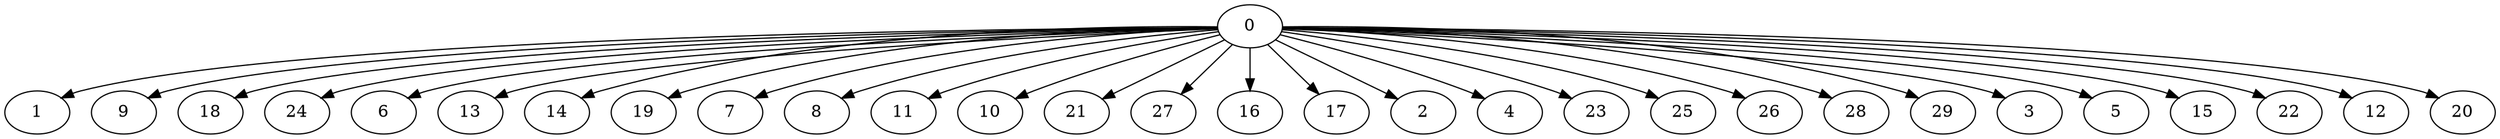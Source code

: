 digraph "Fork_Nodes_30_CCR_1.01_WeightType_Random#1_Homogeneous-2" {
0 [Weight=10];
1 [Weight=10];
9 [Weight=10];
18 [Weight=10];
24 [Weight=10];
6 [Weight=9];
13 [Weight=9];
14 [Weight=9];
19 [Weight=9];
7 [Weight=8];
8 [Weight=8];
11 [Weight=8];
10 [Weight=7];
21 [Weight=7];
27 [Weight=7];
16 [Weight=5];
17 [Weight=5];
2 [Weight=4];
4 [Weight=4];
23 [Weight=4];
25 [Weight=4];
26 [Weight=4];
28 [Weight=4];
29 [Weight=4];
3 [Weight=3];
5 [Weight=3];
15 [Weight=3];
22 [Weight=3];
12 [Weight=2];
20 [Weight=2];
0 -> 14 [Weight=10];
0 -> 29 [Weight=2];
0 -> 7 [Weight=5];
0 -> 11 [Weight=2];
0 -> 13 [Weight=11];
0 -> 22 [Weight=7];
0 -> 28 [Weight=6];
0 -> 24 [Weight=7];
0 -> 8 [Weight=10];
0 -> 27 [Weight=4];
0 -> 19 [Weight=5];
0 -> 1 [Weight=8];
0 -> 25 [Weight=2];
0 -> 12 [Weight=4];
0 -> 17 [Weight=10];
0 -> 5 [Weight=2];
0 -> 20 [Weight=11];
0 -> 3 [Weight=8];
0 -> 16 [Weight=7];
0 -> 4 [Weight=5];
0 -> 26 [Weight=4];
0 -> 18 [Weight=4];
0 -> 10 [Weight=11];
0 -> 6 [Weight=10];
0 -> 9 [Weight=6];
0 -> 21 [Weight=2];
0 -> 15 [Weight=7];
0 -> 2 [Weight=12];
0 -> 23 [Weight=5];
}
